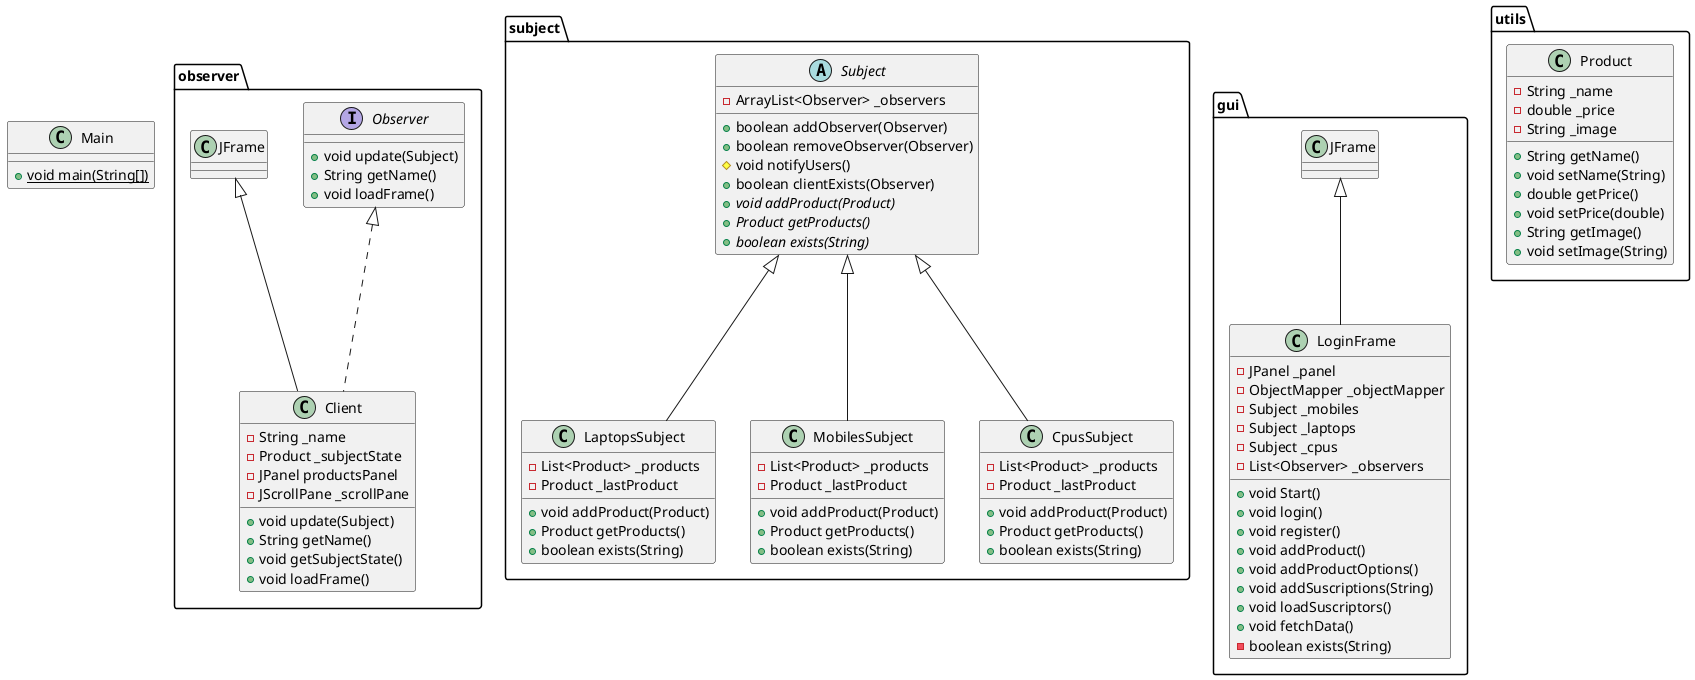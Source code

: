 @startuml
class observer.Client {
- String _name
- Product _subjectState
- JPanel productsPanel
- JScrollPane _scrollPane
+ void update(Subject)
+ String getName()
+ void getSubjectState()
+ void loadFrame()
}


interface observer.Observer {
+ void update(Subject)
+ String getName()
+ void loadFrame()
}

class subject.LaptopsSubject {
- List<Product> _products
- Product _lastProduct
+ void addProduct(Product)
+ Product getProducts()
+ boolean exists(String)
}


abstract class subject.Subject {
- ArrayList<Observer> _observers
+ boolean addObserver(Observer)
+ boolean removeObserver(Observer)
# void notifyUsers()
+ boolean clientExists(Observer)
+ {abstract}void addProduct(Product)
+ {abstract}Product getProducts()
+ {abstract}boolean exists(String)
}


class subject.MobilesSubject {
- List<Product> _products
- Product _lastProduct
+ void addProduct(Product)
+ Product getProducts()
+ boolean exists(String)
}


class subject.CpusSubject {
- List<Product> _products
- Product _lastProduct
+ void addProduct(Product)
+ Product getProducts()
+ boolean exists(String)
}


class gui.LoginFrame {
- JPanel _panel
- ObjectMapper _objectMapper
- Subject _mobiles
- Subject _laptops
- Subject _cpus
- List<Observer> _observers
+ void Start()
+ void login()
+ void register()
+ void addProduct()
+ void addProductOptions()
+ void addSuscriptions(String)
+ void loadSuscriptors()
+ void fetchData()
- boolean exists(String)
}


class Main {
+ {static} void main(String[])
}

class utils.Product {
- String _name
- double _price
- String _image
+ String getName()
+ void setName(String)
+ double getPrice()
+ void setPrice(double)
+ String getImage()
+ void setImage(String)
}




observer.Observer <|.. observer.Client
observer.JFrame <|-- observer.Client
subject.Subject <|-- subject.LaptopsSubject
subject.Subject <|-- subject.MobilesSubject
subject.Subject <|-- subject.CpusSubject
gui.JFrame <|-- gui.LoginFrame
@enduml